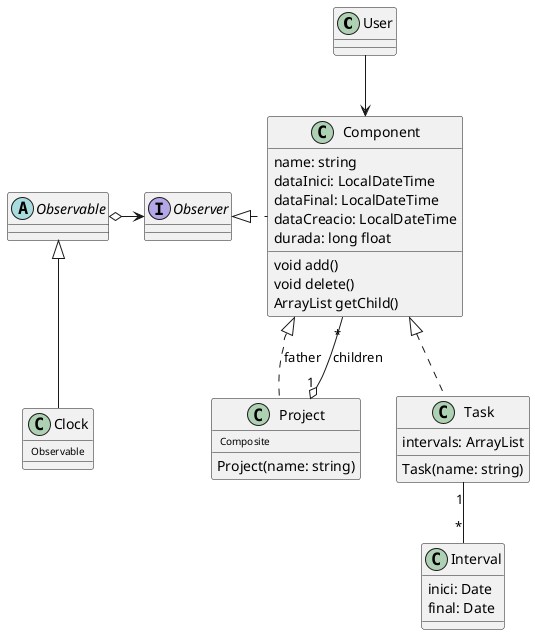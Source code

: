 @startuml
class User
class Component
class Project
class Task
class Interval
class Clock
abstract Observable
interface Observer

User-->Component
Component <|.. Task
Component <|.. Project: father 
Project "1" o-- "*" Component : children
Observable o-right-> Observer
Observable <|-- Clock
Observer <|.right.Component
Task "1" -- "*" Interval

class Clock{
<size:10> Observable </size>

}

class Component{
name: string
dataInici: LocalDateTime
dataFinal: LocalDateTime
dataCreacio: LocalDateTime
durada: long float
void add()
void delete()
ArrayList getChild()
}

class Project{
<size:10> Composite </size>
Project(name: string)
}

class Task{
Task(name: string)
intervals: ArrayList
}

class Interval{
inici: Date
final: Date
}
@enduml